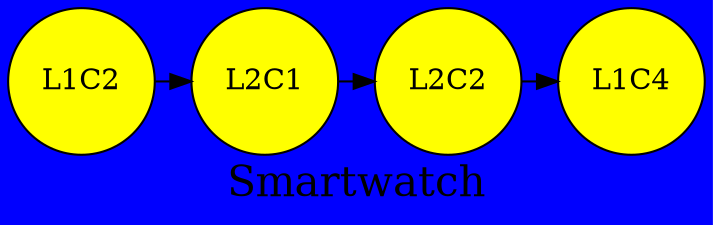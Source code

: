 digraph Smartwatch { bgcolor = "#0000FF" 
node[shape = "circle" fillcolor = "#FFFF00" style = filled] 
fontsize = "20" 
label = Smartwatch
rank = same { L1C2->L2C1 }
rank = same { L2C1->L2C2 }
rank = same { L2C2->L1C4 }
}